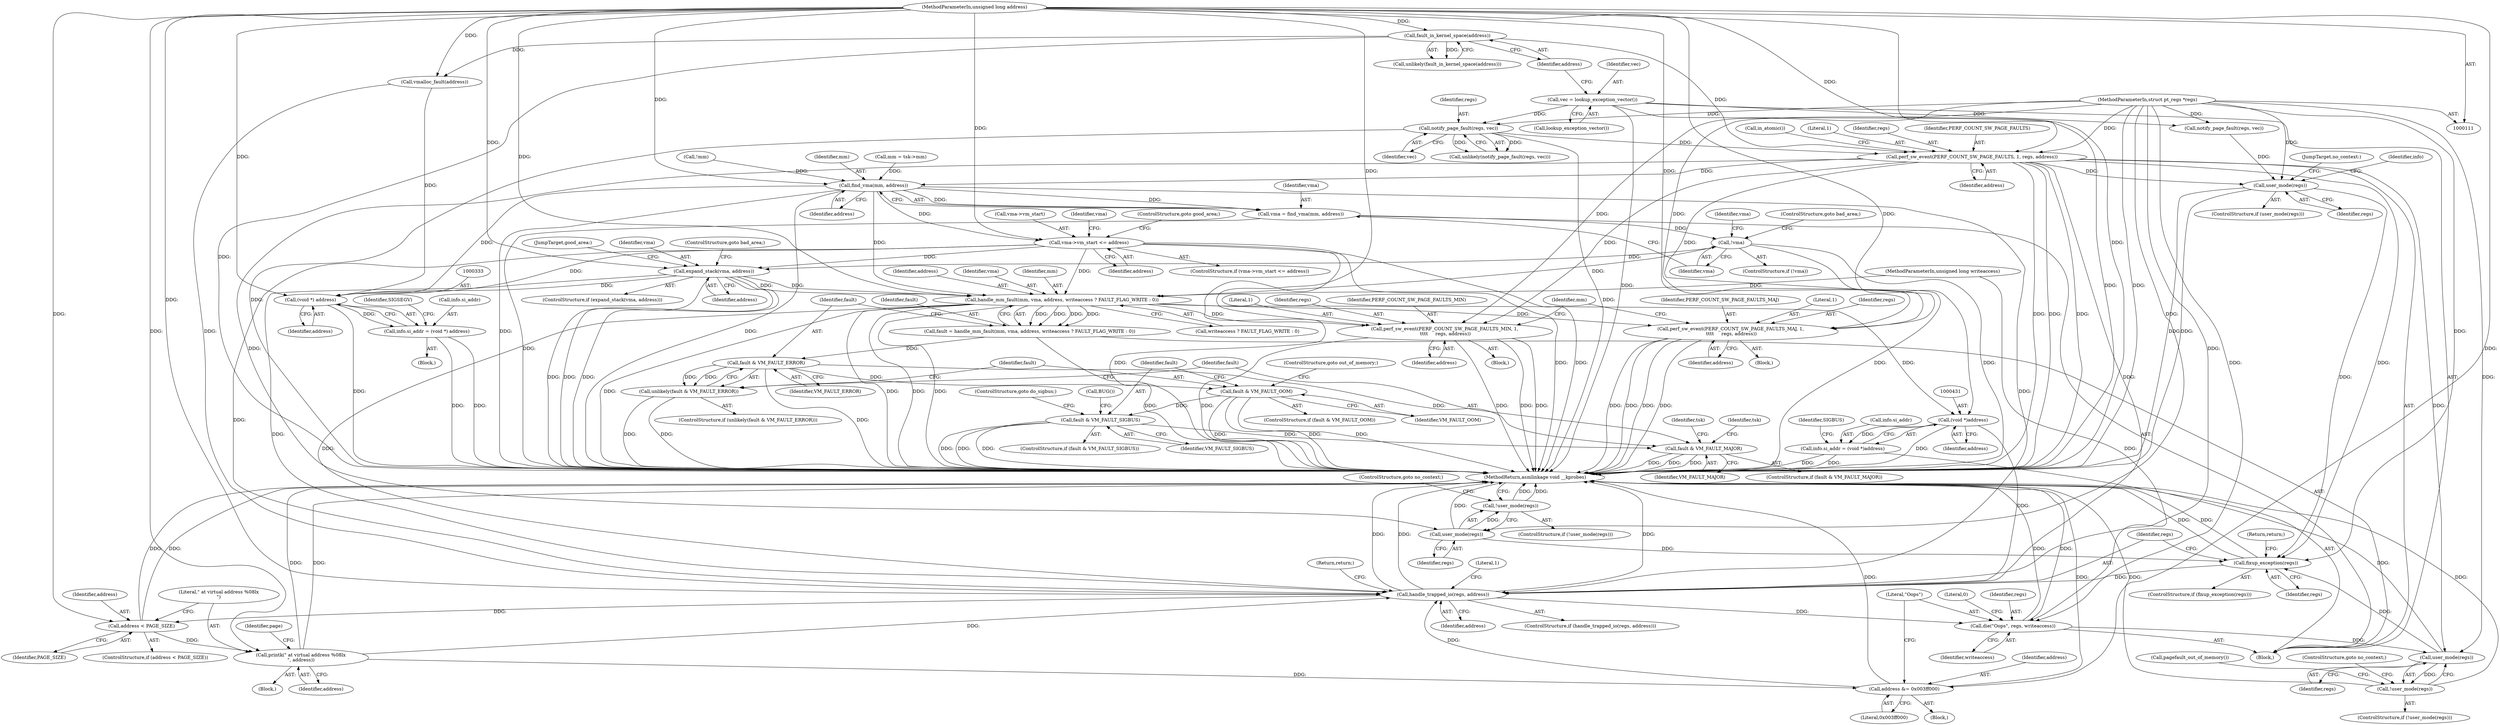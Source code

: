 digraph "0_linux_a8b0ca17b80e92faab46ee7179ba9e99ccb61233_29@pointer" {
"1000169" [label="(Call,perf_sw_event(PERF_COUNT_SW_PAGE_FAULTS, 1, regs, address))"];
"1000156" [label="(Call,notify_page_fault(regs, vec))"];
"1000112" [label="(MethodParameterIn,struct pt_regs *regs)"];
"1000134" [label="(Call,vec = lookup_exception_vector())"];
"1000139" [label="(Call,fault_in_kernel_space(address))"];
"1000114" [label="(MethodParameterIn,unsigned long address)"];
"1000187" [label="(Call,find_vma(mm, address))"];
"1000185" [label="(Call,vma = find_vma(mm, address))"];
"1000191" [label="(Call,!vma)"];
"1000210" [label="(Call,expand_stack(vma, address))"];
"1000245" [label="(Call,handle_mm_fault(mm, vma, address, writeaccess ? FAULT_FLAG_WRITE : 0))"];
"1000243" [label="(Call,fault = handle_mm_fault(mm, vma, address, writeaccess ? FAULT_FLAG_WRITE : 0))"];
"1000255" [label="(Call,fault & VM_FAULT_ERROR)"];
"1000254" [label="(Call,unlikely(fault & VM_FAULT_ERROR))"];
"1000260" [label="(Call,fault & VM_FAULT_OOM)"];
"1000266" [label="(Call,fault & VM_FAULT_SIGBUS)"];
"1000272" [label="(Call,fault & VM_FAULT_MAJOR)"];
"1000280" [label="(Call,perf_sw_event(PERF_COUNT_SW_PAGE_FAULTS_MAJ, 1,\n \t\t\t\t     regs, address))"];
"1000291" [label="(Call,perf_sw_event(PERF_COUNT_SW_PAGE_FAULTS_MIN, 1,\n \t\t\t\t     regs, address))"];
"1000347" [label="(Call,handle_trapped_io(regs, address))"];
"1000358" [label="(Call,address < PAGE_SIZE)"];
"1000362" [label="(Call,printk(\" at virtual address %08lx\n\", address))"];
"1000381" [label="(Call,address &= 0x003ff000)"];
"1000384" [label="(Call,die(\"Oops\", regs, writeaccess))"];
"1000400" [label="(Call,user_mode(regs))"];
"1000343" [label="(Call,fixup_exception(regs))"];
"1000399" [label="(Call,!user_mode(regs))"];
"1000430" [label="(Call,(void *)address)"];
"1000426" [label="(Call,info.si_addr = (void *)address)"];
"1000332" [label="(Call,(void *) address)"];
"1000328" [label="(Call,info.si_addr = (void *) address)"];
"1000195" [label="(Call,vma->vm_start <= address)"];
"1000310" [label="(Call,user_mode(regs))"];
"1000440" [label="(Call,user_mode(regs))"];
"1000439" [label="(Call,!user_mode(regs))"];
"1000170" [label="(Identifier,PERF_COUNT_SW_PAGE_FAULTS)"];
"1000191" [label="(Call,!vma)"];
"1000257" [label="(Identifier,VM_FAULT_ERROR)"];
"1000149" [label="(Call,notify_page_fault(regs, vec))"];
"1000284" [label="(Identifier,address)"];
"1000398" [label="(ControlStructure,if (!user_mode(regs)))"];
"1000343" [label="(Call,fixup_exception(regs))"];
"1000194" [label="(ControlStructure,if (vma->vm_start <= address))"];
"1000255" [label="(Call,fault & VM_FAULT_ERROR)"];
"1000176" [label="(Call,in_atomic())"];
"1000384" [label="(Call,die(\"Oops\", regs, writeaccess))"];
"1000144" [label="(Call,vmalloc_fault(address))"];
"1000362" [label="(Call,printk(\" at virtual address %08lx\n\", address))"];
"1000347" [label="(Call,handle_trapped_io(regs, address))"];
"1000261" [label="(Identifier,fault)"];
"1000265" [label="(ControlStructure,if (fault & VM_FAULT_SIGBUS))"];
"1000248" [label="(Identifier,address)"];
"1000190" [label="(ControlStructure,if (!vma))"];
"1000350" [label="(Return,return;)"];
"1000387" [label="(Identifier,writeaccess)"];
"1000126" [label="(Call,mm = tsk->mm)"];
"1000263" [label="(ControlStructure,goto out_of_memory;)"];
"1000299" [label="(Identifier,mm)"];
"1000256" [label="(Identifier,fault)"];
"1000278" [label="(Identifier,tsk)"];
"1000385" [label="(Literal,\"Oops\")"];
"1000266" [label="(Call,fault & VM_FAULT_SIGBUS)"];
"1000139" [label="(Call,fault_in_kernel_space(address))"];
"1000213" [label="(ControlStructure,goto bad_area;)"];
"1000358" [label="(Call,address < PAGE_SIZE)"];
"1000381" [label="(Call,address &= 0x003ff000)"];
"1000311" [label="(Identifier,regs)"];
"1000426" [label="(Call,info.si_addr = (void *)address)"];
"1000244" [label="(Identifier,fault)"];
"1000400" [label="(Call,user_mode(regs))"];
"1000270" [label="(Call,BUG())"];
"1000291" [label="(Call,perf_sw_event(PERF_COUNT_SW_PAGE_FAULTS_MIN, 1,\n \t\t\t\t     regs, address))"];
"1000443" [label="(MethodReturn,asmlinkage void __kprobes)"];
"1000193" [label="(ControlStructure,goto bad_area;)"];
"1000328" [label="(Call,info.si_addr = (void *) address)"];
"1000315" [label="(Identifier,info)"];
"1000289" [label="(Identifier,tsk)"];
"1000430" [label="(Call,(void *)address)"];
"1000156" [label="(Call,notify_page_fault(regs, vec))"];
"1000177" [label="(Call,!mm)"];
"1000336" [label="(Identifier,SIGSEGV)"];
"1000427" [label="(Call,info.si_addr)"];
"1000293" [label="(Literal,1)"];
"1000334" [label="(Identifier,address)"];
"1000267" [label="(Identifier,fault)"];
"1000346" [label="(ControlStructure,if (handle_trapped_io(regs, address)))"];
"1000402" [label="(ControlStructure,goto no_context;)"];
"1000441" [label="(Identifier,regs)"];
"1000382" [label="(Identifier,address)"];
"1000440" [label="(Call,user_mode(regs))"];
"1000188" [label="(Identifier,mm)"];
"1000295" [label="(Identifier,address)"];
"1000345" [label="(Return,return;)"];
"1000199" [label="(Identifier,address)"];
"1000192" [label="(Identifier,vma)"];
"1000185" [label="(Call,vma = find_vma(mm, address))"];
"1000403" [label="(Call,pagefault_out_of_memory())"];
"1000332" [label="(Call,(void *) address)"];
"1000283" [label="(Identifier,regs)"];
"1000352" [label="(Literal,1)"];
"1000329" [label="(Call,info.si_addr)"];
"1000171" [label="(Literal,1)"];
"1000243" [label="(Call,fault = handle_mm_fault(mm, vma, address, writeaccess ? FAULT_FLAG_WRITE : 0))"];
"1000247" [label="(Identifier,vma)"];
"1000249" [label="(Call,writeaccess ? FAULT_FLAG_WRITE : 0)"];
"1000364" [label="(Identifier,address)"];
"1000246" [label="(Identifier,mm)"];
"1000212" [label="(Identifier,address)"];
"1000196" [label="(Call,vma->vm_start)"];
"1000439" [label="(Call,!user_mode(regs))"];
"1000442" [label="(ControlStructure,goto no_context;)"];
"1000195" [label="(Call,vma->vm_start <= address)"];
"1000253" [label="(ControlStructure,if (unlikely(fault & VM_FAULT_ERROR)))"];
"1000342" [label="(ControlStructure,if (fixup_exception(regs)))"];
"1000310" [label="(Call,user_mode(regs))"];
"1000355" [label="(Block,)"];
"1000434" [label="(Identifier,SIGBUS)"];
"1000189" [label="(Identifier,address)"];
"1000214" [label="(JumpTarget,good_area:)"];
"1000280" [label="(Call,perf_sw_event(PERF_COUNT_SW_PAGE_FAULTS_MAJ, 1,\n \t\t\t\t     regs, address))"];
"1000399" [label="(Call,!user_mode(regs))"];
"1000312" [label="(Block,)"];
"1000205" [label="(Identifier,vma)"];
"1000383" [label="(Literal,0x003ff000)"];
"1000281" [label="(Identifier,PERF_COUNT_SW_PAGE_FAULTS_MAJ)"];
"1000401" [label="(Identifier,regs)"];
"1000187" [label="(Call,find_vma(mm, address))"];
"1000260" [label="(Call,fault & VM_FAULT_OOM)"];
"1000211" [label="(Identifier,vma)"];
"1000309" [label="(ControlStructure,if (user_mode(regs)))"];
"1000113" [label="(MethodParameterIn,unsigned long writeaccess)"];
"1000169" [label="(Call,perf_sw_event(PERF_COUNT_SW_PAGE_FAULTS, 1, regs, address))"];
"1000341" [label="(JumpTarget,no_context:)"];
"1000115" [label="(Block,)"];
"1000360" [label="(Identifier,PAGE_SIZE)"];
"1000282" [label="(Literal,1)"];
"1000294" [label="(Identifier,regs)"];
"1000349" [label="(Identifier,address)"];
"1000268" [label="(Identifier,VM_FAULT_SIGBUS)"];
"1000274" [label="(Identifier,VM_FAULT_MAJOR)"];
"1000186" [label="(Identifier,vma)"];
"1000135" [label="(Identifier,vec)"];
"1000438" [label="(ControlStructure,if (!user_mode(regs)))"];
"1000197" [label="(Identifier,vma)"];
"1000359" [label="(Identifier,address)"];
"1000138" [label="(Call,unlikely(fault_in_kernel_space(address)))"];
"1000348" [label="(Identifier,regs)"];
"1000210" [label="(Call,expand_stack(vma, address))"];
"1000275" [label="(Block,)"];
"1000155" [label="(Call,unlikely(notify_page_fault(regs, vec)))"];
"1000273" [label="(Identifier,fault)"];
"1000254" [label="(Call,unlikely(fault & VM_FAULT_ERROR))"];
"1000262" [label="(Identifier,VM_FAULT_OOM)"];
"1000286" [label="(Block,)"];
"1000357" [label="(ControlStructure,if (address < PAGE_SIZE))"];
"1000366" [label="(Identifier,page)"];
"1000173" [label="(Identifier,address)"];
"1000245" [label="(Call,handle_mm_fault(mm, vma, address, writeaccess ? FAULT_FLAG_WRITE : 0))"];
"1000157" [label="(Identifier,regs)"];
"1000272" [label="(Call,fault & VM_FAULT_MAJOR)"];
"1000136" [label="(Call,lookup_exception_vector())"];
"1000271" [label="(ControlStructure,if (fault & VM_FAULT_MAJOR))"];
"1000269" [label="(ControlStructure,goto do_sigbus;)"];
"1000112" [label="(MethodParameterIn,struct pt_regs *regs)"];
"1000114" [label="(MethodParameterIn,unsigned long address)"];
"1000158" [label="(Identifier,vec)"];
"1000200" [label="(ControlStructure,goto good_area;)"];
"1000209" [label="(ControlStructure,if (expand_stack(vma, address)))"];
"1000363" [label="(Literal,\" at virtual address %08lx\n\")"];
"1000292" [label="(Identifier,PERF_COUNT_SW_PAGE_FAULTS_MIN)"];
"1000389" [label="(Literal,0)"];
"1000344" [label="(Identifier,regs)"];
"1000377" [label="(Block,)"];
"1000259" [label="(ControlStructure,if (fault & VM_FAULT_OOM))"];
"1000386" [label="(Identifier,regs)"];
"1000140" [label="(Identifier,address)"];
"1000134" [label="(Call,vec = lookup_exception_vector())"];
"1000432" [label="(Identifier,address)"];
"1000172" [label="(Identifier,regs)"];
"1000169" -> "1000115"  [label="AST: "];
"1000169" -> "1000173"  [label="CFG: "];
"1000170" -> "1000169"  [label="AST: "];
"1000171" -> "1000169"  [label="AST: "];
"1000172" -> "1000169"  [label="AST: "];
"1000173" -> "1000169"  [label="AST: "];
"1000176" -> "1000169"  [label="CFG: "];
"1000169" -> "1000443"  [label="DDG: "];
"1000169" -> "1000443"  [label="DDG: "];
"1000169" -> "1000443"  [label="DDG: "];
"1000156" -> "1000169"  [label="DDG: "];
"1000112" -> "1000169"  [label="DDG: "];
"1000139" -> "1000169"  [label="DDG: "];
"1000114" -> "1000169"  [label="DDG: "];
"1000169" -> "1000187"  [label="DDG: "];
"1000169" -> "1000280"  [label="DDG: "];
"1000169" -> "1000291"  [label="DDG: "];
"1000169" -> "1000310"  [label="DDG: "];
"1000169" -> "1000343"  [label="DDG: "];
"1000169" -> "1000347"  [label="DDG: "];
"1000169" -> "1000400"  [label="DDG: "];
"1000169" -> "1000440"  [label="DDG: "];
"1000156" -> "1000155"  [label="AST: "];
"1000156" -> "1000158"  [label="CFG: "];
"1000157" -> "1000156"  [label="AST: "];
"1000158" -> "1000156"  [label="AST: "];
"1000155" -> "1000156"  [label="CFG: "];
"1000156" -> "1000443"  [label="DDG: "];
"1000156" -> "1000443"  [label="DDG: "];
"1000156" -> "1000155"  [label="DDG: "];
"1000156" -> "1000155"  [label="DDG: "];
"1000112" -> "1000156"  [label="DDG: "];
"1000134" -> "1000156"  [label="DDG: "];
"1000112" -> "1000111"  [label="AST: "];
"1000112" -> "1000443"  [label="DDG: "];
"1000112" -> "1000149"  [label="DDG: "];
"1000112" -> "1000280"  [label="DDG: "];
"1000112" -> "1000291"  [label="DDG: "];
"1000112" -> "1000310"  [label="DDG: "];
"1000112" -> "1000343"  [label="DDG: "];
"1000112" -> "1000347"  [label="DDG: "];
"1000112" -> "1000384"  [label="DDG: "];
"1000112" -> "1000400"  [label="DDG: "];
"1000112" -> "1000440"  [label="DDG: "];
"1000134" -> "1000115"  [label="AST: "];
"1000134" -> "1000136"  [label="CFG: "];
"1000135" -> "1000134"  [label="AST: "];
"1000136" -> "1000134"  [label="AST: "];
"1000140" -> "1000134"  [label="CFG: "];
"1000134" -> "1000443"  [label="DDG: "];
"1000134" -> "1000443"  [label="DDG: "];
"1000134" -> "1000149"  [label="DDG: "];
"1000139" -> "1000138"  [label="AST: "];
"1000139" -> "1000140"  [label="CFG: "];
"1000140" -> "1000139"  [label="AST: "];
"1000138" -> "1000139"  [label="CFG: "];
"1000139" -> "1000443"  [label="DDG: "];
"1000139" -> "1000138"  [label="DDG: "];
"1000114" -> "1000139"  [label="DDG: "];
"1000139" -> "1000144"  [label="DDG: "];
"1000114" -> "1000111"  [label="AST: "];
"1000114" -> "1000443"  [label="DDG: "];
"1000114" -> "1000144"  [label="DDG: "];
"1000114" -> "1000187"  [label="DDG: "];
"1000114" -> "1000195"  [label="DDG: "];
"1000114" -> "1000210"  [label="DDG: "];
"1000114" -> "1000245"  [label="DDG: "];
"1000114" -> "1000280"  [label="DDG: "];
"1000114" -> "1000291"  [label="DDG: "];
"1000114" -> "1000332"  [label="DDG: "];
"1000114" -> "1000347"  [label="DDG: "];
"1000114" -> "1000358"  [label="DDG: "];
"1000114" -> "1000362"  [label="DDG: "];
"1000114" -> "1000381"  [label="DDG: "];
"1000114" -> "1000430"  [label="DDG: "];
"1000187" -> "1000185"  [label="AST: "];
"1000187" -> "1000189"  [label="CFG: "];
"1000188" -> "1000187"  [label="AST: "];
"1000189" -> "1000187"  [label="AST: "];
"1000185" -> "1000187"  [label="CFG: "];
"1000187" -> "1000443"  [label="DDG: "];
"1000187" -> "1000443"  [label="DDG: "];
"1000187" -> "1000185"  [label="DDG: "];
"1000187" -> "1000185"  [label="DDG: "];
"1000177" -> "1000187"  [label="DDG: "];
"1000126" -> "1000187"  [label="DDG: "];
"1000187" -> "1000195"  [label="DDG: "];
"1000187" -> "1000245"  [label="DDG: "];
"1000187" -> "1000332"  [label="DDG: "];
"1000187" -> "1000347"  [label="DDG: "];
"1000185" -> "1000115"  [label="AST: "];
"1000186" -> "1000185"  [label="AST: "];
"1000192" -> "1000185"  [label="CFG: "];
"1000185" -> "1000443"  [label="DDG: "];
"1000185" -> "1000191"  [label="DDG: "];
"1000191" -> "1000190"  [label="AST: "];
"1000191" -> "1000192"  [label="CFG: "];
"1000192" -> "1000191"  [label="AST: "];
"1000193" -> "1000191"  [label="CFG: "];
"1000197" -> "1000191"  [label="CFG: "];
"1000191" -> "1000443"  [label="DDG: "];
"1000191" -> "1000443"  [label="DDG: "];
"1000191" -> "1000210"  [label="DDG: "];
"1000191" -> "1000245"  [label="DDG: "];
"1000210" -> "1000209"  [label="AST: "];
"1000210" -> "1000212"  [label="CFG: "];
"1000211" -> "1000210"  [label="AST: "];
"1000212" -> "1000210"  [label="AST: "];
"1000213" -> "1000210"  [label="CFG: "];
"1000214" -> "1000210"  [label="CFG: "];
"1000210" -> "1000443"  [label="DDG: "];
"1000210" -> "1000443"  [label="DDG: "];
"1000210" -> "1000443"  [label="DDG: "];
"1000195" -> "1000210"  [label="DDG: "];
"1000210" -> "1000245"  [label="DDG: "];
"1000210" -> "1000245"  [label="DDG: "];
"1000210" -> "1000332"  [label="DDG: "];
"1000210" -> "1000347"  [label="DDG: "];
"1000245" -> "1000243"  [label="AST: "];
"1000245" -> "1000249"  [label="CFG: "];
"1000246" -> "1000245"  [label="AST: "];
"1000247" -> "1000245"  [label="AST: "];
"1000248" -> "1000245"  [label="AST: "];
"1000249" -> "1000245"  [label="AST: "];
"1000243" -> "1000245"  [label="CFG: "];
"1000245" -> "1000443"  [label="DDG: "];
"1000245" -> "1000443"  [label="DDG: "];
"1000245" -> "1000443"  [label="DDG: "];
"1000245" -> "1000443"  [label="DDG: "];
"1000245" -> "1000243"  [label="DDG: "];
"1000245" -> "1000243"  [label="DDG: "];
"1000245" -> "1000243"  [label="DDG: "];
"1000245" -> "1000243"  [label="DDG: "];
"1000195" -> "1000245"  [label="DDG: "];
"1000113" -> "1000245"  [label="DDG: "];
"1000245" -> "1000280"  [label="DDG: "];
"1000245" -> "1000291"  [label="DDG: "];
"1000245" -> "1000347"  [label="DDG: "];
"1000245" -> "1000430"  [label="DDG: "];
"1000243" -> "1000115"  [label="AST: "];
"1000244" -> "1000243"  [label="AST: "];
"1000256" -> "1000243"  [label="CFG: "];
"1000243" -> "1000443"  [label="DDG: "];
"1000243" -> "1000255"  [label="DDG: "];
"1000255" -> "1000254"  [label="AST: "];
"1000255" -> "1000257"  [label="CFG: "];
"1000256" -> "1000255"  [label="AST: "];
"1000257" -> "1000255"  [label="AST: "];
"1000254" -> "1000255"  [label="CFG: "];
"1000255" -> "1000443"  [label="DDG: "];
"1000255" -> "1000254"  [label="DDG: "];
"1000255" -> "1000254"  [label="DDG: "];
"1000255" -> "1000260"  [label="DDG: "];
"1000255" -> "1000272"  [label="DDG: "];
"1000254" -> "1000253"  [label="AST: "];
"1000261" -> "1000254"  [label="CFG: "];
"1000273" -> "1000254"  [label="CFG: "];
"1000254" -> "1000443"  [label="DDG: "];
"1000254" -> "1000443"  [label="DDG: "];
"1000260" -> "1000259"  [label="AST: "];
"1000260" -> "1000262"  [label="CFG: "];
"1000261" -> "1000260"  [label="AST: "];
"1000262" -> "1000260"  [label="AST: "];
"1000263" -> "1000260"  [label="CFG: "];
"1000267" -> "1000260"  [label="CFG: "];
"1000260" -> "1000443"  [label="DDG: "];
"1000260" -> "1000443"  [label="DDG: "];
"1000260" -> "1000443"  [label="DDG: "];
"1000260" -> "1000266"  [label="DDG: "];
"1000266" -> "1000265"  [label="AST: "];
"1000266" -> "1000268"  [label="CFG: "];
"1000267" -> "1000266"  [label="AST: "];
"1000268" -> "1000266"  [label="AST: "];
"1000269" -> "1000266"  [label="CFG: "];
"1000270" -> "1000266"  [label="CFG: "];
"1000266" -> "1000443"  [label="DDG: "];
"1000266" -> "1000443"  [label="DDG: "];
"1000266" -> "1000443"  [label="DDG: "];
"1000266" -> "1000272"  [label="DDG: "];
"1000272" -> "1000271"  [label="AST: "];
"1000272" -> "1000274"  [label="CFG: "];
"1000273" -> "1000272"  [label="AST: "];
"1000274" -> "1000272"  [label="AST: "];
"1000278" -> "1000272"  [label="CFG: "];
"1000289" -> "1000272"  [label="CFG: "];
"1000272" -> "1000443"  [label="DDG: "];
"1000272" -> "1000443"  [label="DDG: "];
"1000272" -> "1000443"  [label="DDG: "];
"1000280" -> "1000275"  [label="AST: "];
"1000280" -> "1000284"  [label="CFG: "];
"1000281" -> "1000280"  [label="AST: "];
"1000282" -> "1000280"  [label="AST: "];
"1000283" -> "1000280"  [label="AST: "];
"1000284" -> "1000280"  [label="AST: "];
"1000299" -> "1000280"  [label="CFG: "];
"1000280" -> "1000443"  [label="DDG: "];
"1000280" -> "1000443"  [label="DDG: "];
"1000280" -> "1000443"  [label="DDG: "];
"1000280" -> "1000443"  [label="DDG: "];
"1000291" -> "1000286"  [label="AST: "];
"1000291" -> "1000295"  [label="CFG: "];
"1000292" -> "1000291"  [label="AST: "];
"1000293" -> "1000291"  [label="AST: "];
"1000294" -> "1000291"  [label="AST: "];
"1000295" -> "1000291"  [label="AST: "];
"1000299" -> "1000291"  [label="CFG: "];
"1000291" -> "1000443"  [label="DDG: "];
"1000291" -> "1000443"  [label="DDG: "];
"1000291" -> "1000443"  [label="DDG: "];
"1000291" -> "1000443"  [label="DDG: "];
"1000347" -> "1000346"  [label="AST: "];
"1000347" -> "1000349"  [label="CFG: "];
"1000348" -> "1000347"  [label="AST: "];
"1000349" -> "1000347"  [label="AST: "];
"1000350" -> "1000347"  [label="CFG: "];
"1000352" -> "1000347"  [label="CFG: "];
"1000347" -> "1000443"  [label="DDG: "];
"1000347" -> "1000443"  [label="DDG: "];
"1000347" -> "1000443"  [label="DDG: "];
"1000343" -> "1000347"  [label="DDG: "];
"1000362" -> "1000347"  [label="DDG: "];
"1000430" -> "1000347"  [label="DDG: "];
"1000195" -> "1000347"  [label="DDG: "];
"1000144" -> "1000347"  [label="DDG: "];
"1000381" -> "1000347"  [label="DDG: "];
"1000347" -> "1000358"  [label="DDG: "];
"1000347" -> "1000384"  [label="DDG: "];
"1000358" -> "1000357"  [label="AST: "];
"1000358" -> "1000360"  [label="CFG: "];
"1000359" -> "1000358"  [label="AST: "];
"1000360" -> "1000358"  [label="AST: "];
"1000363" -> "1000358"  [label="CFG: "];
"1000358" -> "1000443"  [label="DDG: "];
"1000358" -> "1000443"  [label="DDG: "];
"1000358" -> "1000362"  [label="DDG: "];
"1000362" -> "1000355"  [label="AST: "];
"1000362" -> "1000364"  [label="CFG: "];
"1000363" -> "1000362"  [label="AST: "];
"1000364" -> "1000362"  [label="AST: "];
"1000366" -> "1000362"  [label="CFG: "];
"1000362" -> "1000443"  [label="DDG: "];
"1000362" -> "1000443"  [label="DDG: "];
"1000362" -> "1000381"  [label="DDG: "];
"1000381" -> "1000377"  [label="AST: "];
"1000381" -> "1000383"  [label="CFG: "];
"1000382" -> "1000381"  [label="AST: "];
"1000383" -> "1000381"  [label="AST: "];
"1000385" -> "1000381"  [label="CFG: "];
"1000381" -> "1000443"  [label="DDG: "];
"1000381" -> "1000443"  [label="DDG: "];
"1000384" -> "1000115"  [label="AST: "];
"1000384" -> "1000387"  [label="CFG: "];
"1000385" -> "1000384"  [label="AST: "];
"1000386" -> "1000384"  [label="AST: "];
"1000387" -> "1000384"  [label="AST: "];
"1000389" -> "1000384"  [label="CFG: "];
"1000384" -> "1000443"  [label="DDG: "];
"1000384" -> "1000443"  [label="DDG: "];
"1000113" -> "1000384"  [label="DDG: "];
"1000384" -> "1000400"  [label="DDG: "];
"1000400" -> "1000399"  [label="AST: "];
"1000400" -> "1000401"  [label="CFG: "];
"1000401" -> "1000400"  [label="AST: "];
"1000399" -> "1000400"  [label="CFG: "];
"1000400" -> "1000443"  [label="DDG: "];
"1000400" -> "1000343"  [label="DDG: "];
"1000400" -> "1000399"  [label="DDG: "];
"1000343" -> "1000342"  [label="AST: "];
"1000343" -> "1000344"  [label="CFG: "];
"1000344" -> "1000343"  [label="AST: "];
"1000345" -> "1000343"  [label="CFG: "];
"1000348" -> "1000343"  [label="CFG: "];
"1000343" -> "1000443"  [label="DDG: "];
"1000343" -> "1000443"  [label="DDG: "];
"1000310" -> "1000343"  [label="DDG: "];
"1000440" -> "1000343"  [label="DDG: "];
"1000399" -> "1000398"  [label="AST: "];
"1000402" -> "1000399"  [label="CFG: "];
"1000403" -> "1000399"  [label="CFG: "];
"1000399" -> "1000443"  [label="DDG: "];
"1000399" -> "1000443"  [label="DDG: "];
"1000430" -> "1000426"  [label="AST: "];
"1000430" -> "1000432"  [label="CFG: "];
"1000431" -> "1000430"  [label="AST: "];
"1000432" -> "1000430"  [label="AST: "];
"1000426" -> "1000430"  [label="CFG: "];
"1000430" -> "1000443"  [label="DDG: "];
"1000430" -> "1000426"  [label="DDG: "];
"1000426" -> "1000115"  [label="AST: "];
"1000427" -> "1000426"  [label="AST: "];
"1000434" -> "1000426"  [label="CFG: "];
"1000426" -> "1000443"  [label="DDG: "];
"1000426" -> "1000443"  [label="DDG: "];
"1000332" -> "1000328"  [label="AST: "];
"1000332" -> "1000334"  [label="CFG: "];
"1000333" -> "1000332"  [label="AST: "];
"1000334" -> "1000332"  [label="AST: "];
"1000328" -> "1000332"  [label="CFG: "];
"1000332" -> "1000443"  [label="DDG: "];
"1000332" -> "1000328"  [label="DDG: "];
"1000195" -> "1000332"  [label="DDG: "];
"1000144" -> "1000332"  [label="DDG: "];
"1000328" -> "1000312"  [label="AST: "];
"1000329" -> "1000328"  [label="AST: "];
"1000336" -> "1000328"  [label="CFG: "];
"1000328" -> "1000443"  [label="DDG: "];
"1000328" -> "1000443"  [label="DDG: "];
"1000195" -> "1000194"  [label="AST: "];
"1000195" -> "1000199"  [label="CFG: "];
"1000196" -> "1000195"  [label="AST: "];
"1000199" -> "1000195"  [label="AST: "];
"1000200" -> "1000195"  [label="CFG: "];
"1000205" -> "1000195"  [label="CFG: "];
"1000195" -> "1000443"  [label="DDG: "];
"1000195" -> "1000443"  [label="DDG: "];
"1000195" -> "1000443"  [label="DDG: "];
"1000310" -> "1000309"  [label="AST: "];
"1000310" -> "1000311"  [label="CFG: "];
"1000311" -> "1000310"  [label="AST: "];
"1000315" -> "1000310"  [label="CFG: "];
"1000341" -> "1000310"  [label="CFG: "];
"1000310" -> "1000443"  [label="DDG: "];
"1000310" -> "1000443"  [label="DDG: "];
"1000149" -> "1000310"  [label="DDG: "];
"1000440" -> "1000439"  [label="AST: "];
"1000440" -> "1000441"  [label="CFG: "];
"1000441" -> "1000440"  [label="AST: "];
"1000439" -> "1000440"  [label="CFG: "];
"1000440" -> "1000443"  [label="DDG: "];
"1000440" -> "1000439"  [label="DDG: "];
"1000439" -> "1000438"  [label="AST: "];
"1000442" -> "1000439"  [label="CFG: "];
"1000443" -> "1000439"  [label="CFG: "];
"1000439" -> "1000443"  [label="DDG: "];
"1000439" -> "1000443"  [label="DDG: "];
}
